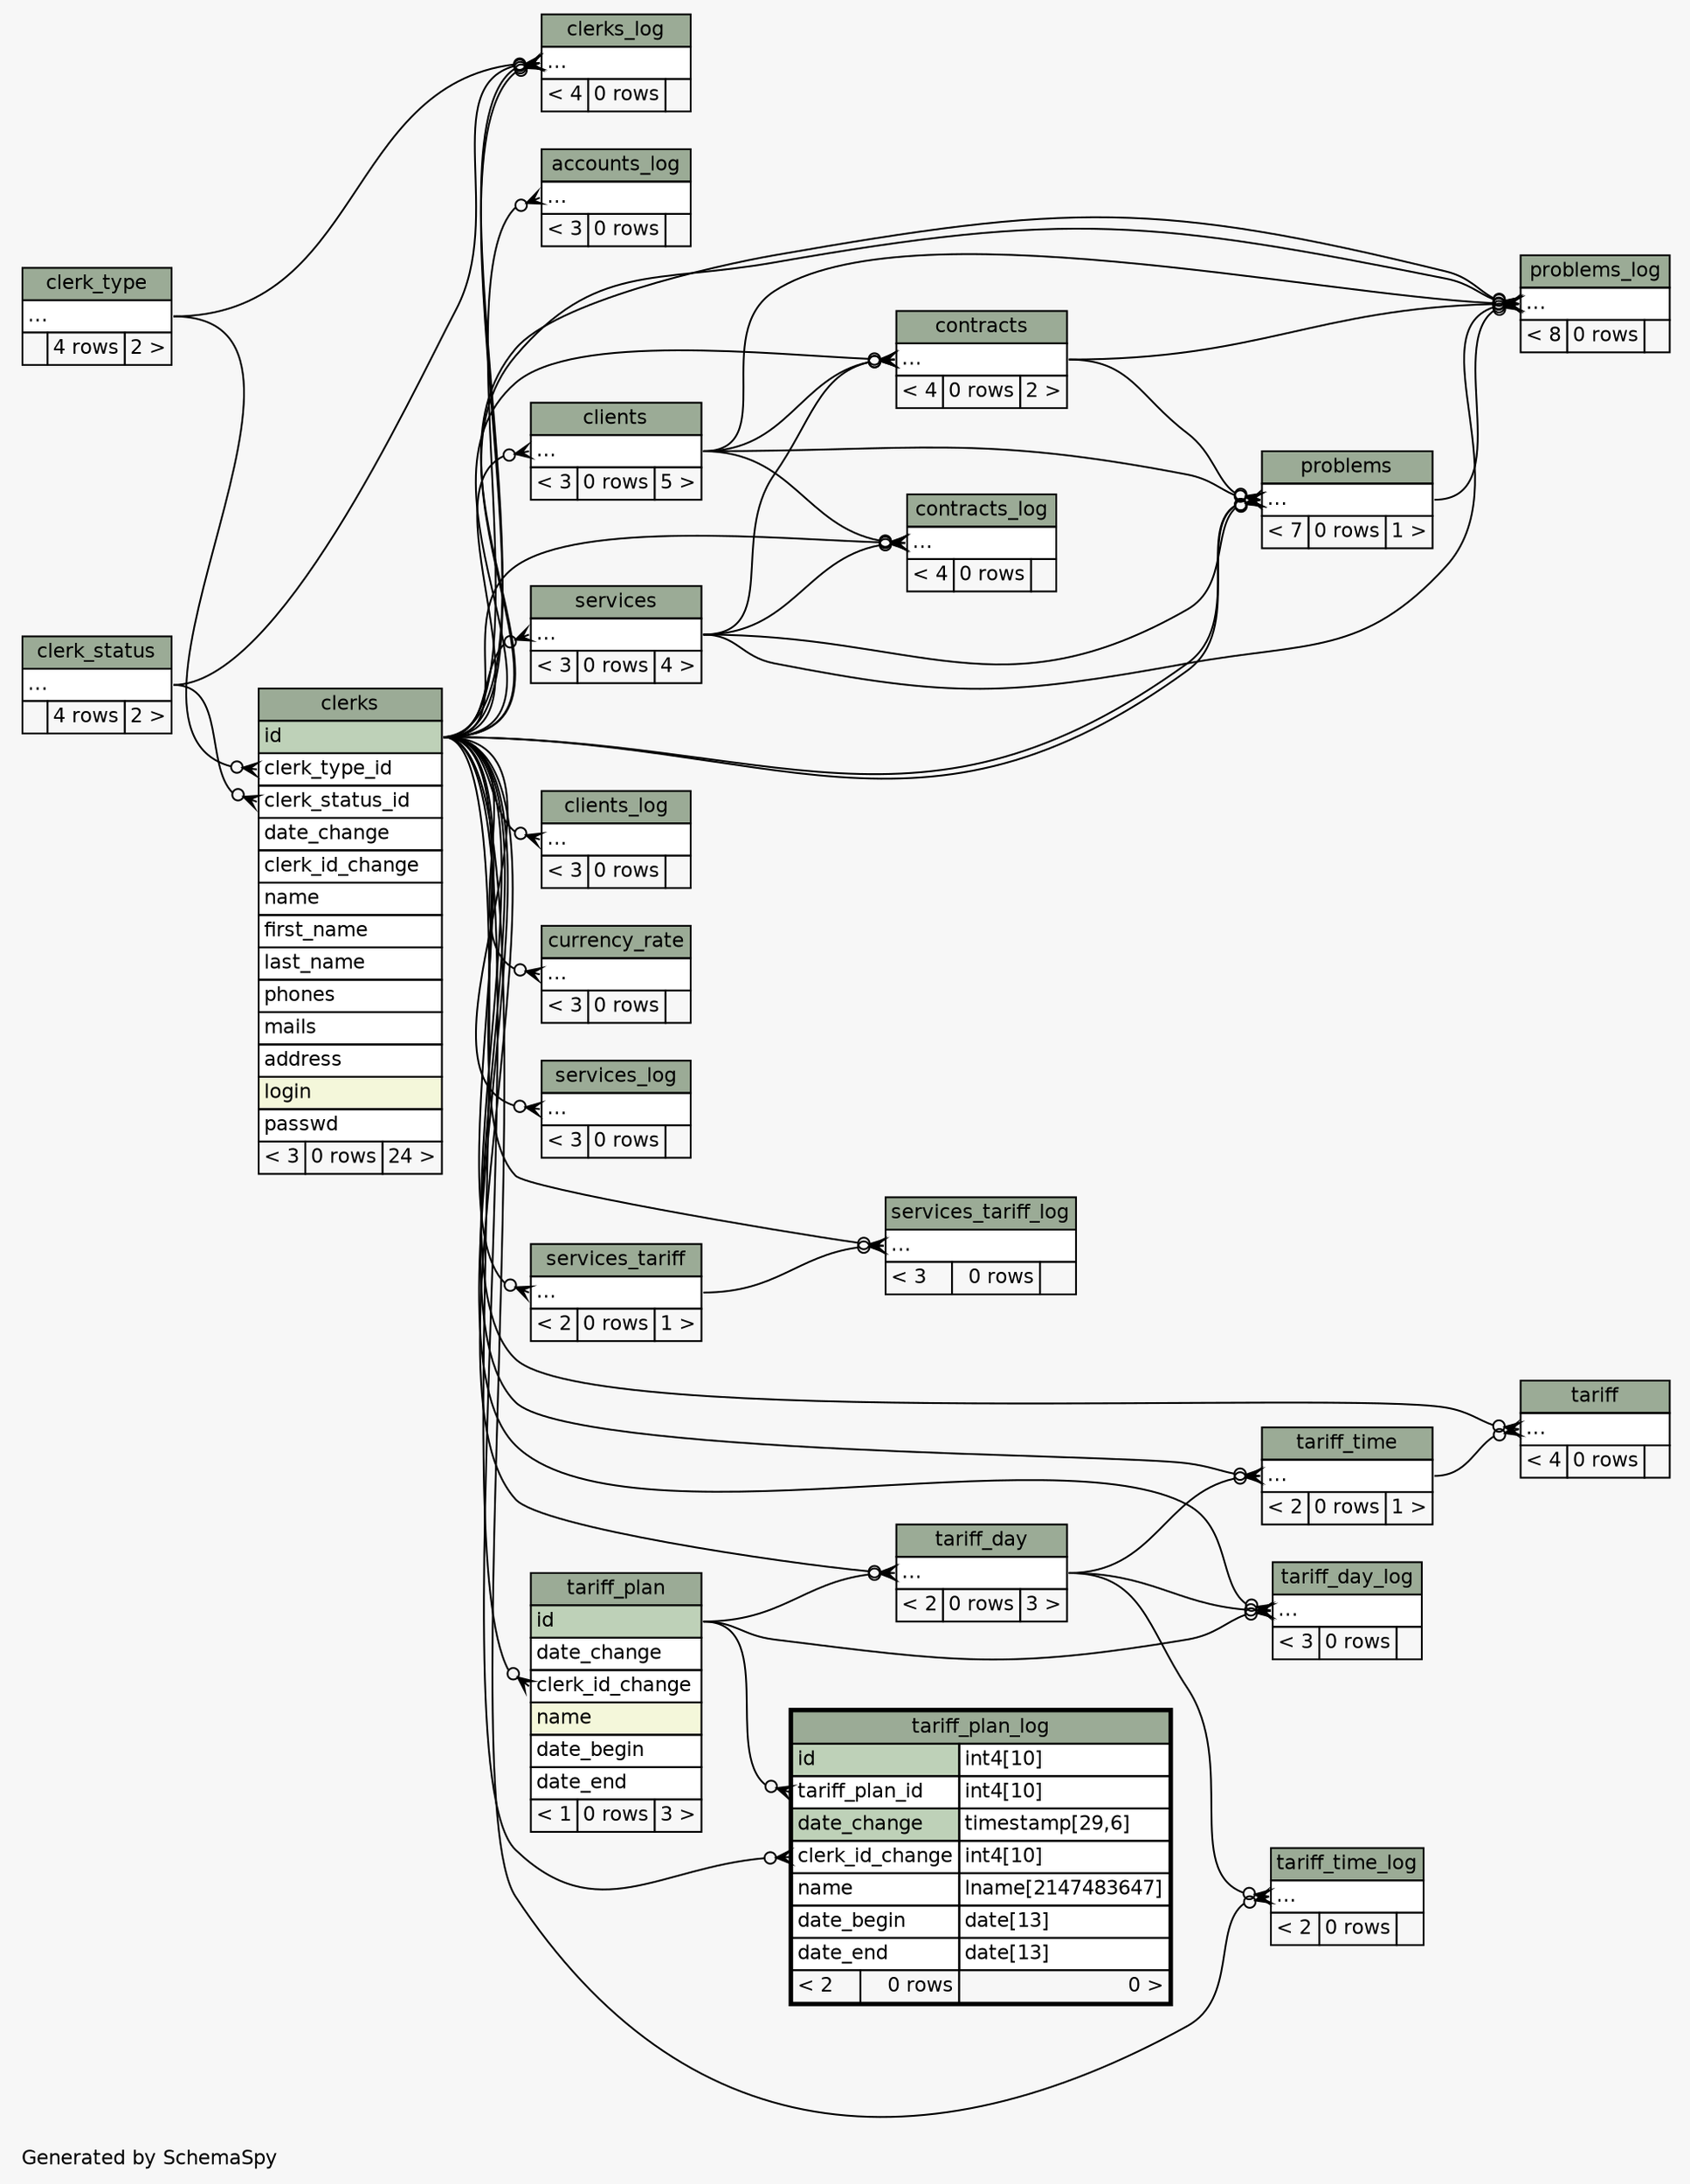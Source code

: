// dot 2.26.0 on Linux 2.6.32-358.2.1.el6.x86_64
// SchemaSpy rev 590
digraph "twoDegreesRelationshipsDiagram" {
  graph [
    rankdir="RL"
    bgcolor="#f7f7f7"
    label="\nGenerated by SchemaSpy"
    labeljust="l"
    nodesep="0.18"
    ranksep="0.46"
    fontname="Helvetica"
    fontsize="11"
  ];
  node [
    fontname="Helvetica"
    fontsize="11"
    shape="plaintext"
  ];
  edge [
    arrowsize="0.8"
  ];
  "accounts_log":"elipses":w -> "clerks":"id":e [arrowhead=none dir=back arrowtail=crowodot];
  "clerks":"clerk_status_id":w -> "clerk_status":"elipses":e [arrowhead=none dir=back arrowtail=crowodot];
  "clerks":"clerk_type_id":w -> "clerk_type":"elipses":e [arrowhead=none dir=back arrowtail=crowodot];
  "clerks_log":"elipses":w -> "clerks":"id":e [arrowhead=none dir=back arrowtail=crowodot];
  "clerks_log":"elipses":w -> "clerks":"id":e [arrowhead=none dir=back arrowtail=crowodot];
  "clerks_log":"elipses":w -> "clerk_status":"elipses":e [arrowhead=none dir=back arrowtail=crowodot];
  "clerks_log":"elipses":w -> "clerk_type":"elipses":e [arrowhead=none dir=back arrowtail=crowodot];
  "clients":"elipses":w -> "clerks":"id":e [arrowhead=none dir=back arrowtail=crowodot];
  "clients_log":"elipses":w -> "clerks":"id":e [arrowhead=none dir=back arrowtail=crowodot];
  "contracts":"elipses":w -> "clerks":"id":e [arrowhead=none dir=back arrowtail=crowodot];
  "contracts":"elipses":w -> "clients":"elipses":e [arrowhead=none dir=back arrowtail=crowodot];
  "contracts":"elipses":w -> "services":"elipses":e [arrowhead=none dir=back arrowtail=crowodot];
  "contracts_log":"elipses":w -> "clerks":"id":e [arrowhead=none dir=back arrowtail=crowodot];
  "contracts_log":"elipses":w -> "clients":"elipses":e [arrowhead=none dir=back arrowtail=crowodot];
  "contracts_log":"elipses":w -> "services":"elipses":e [arrowhead=none dir=back arrowtail=crowodot];
  "currency_rate":"elipses":w -> "clerks":"id":e [arrowhead=none dir=back arrowtail=crowodot];
  "problems":"elipses":w -> "clerks":"id":e [arrowhead=none dir=back arrowtail=crowodot];
  "problems":"elipses":w -> "clerks":"id":e [arrowhead=none dir=back arrowtail=crowodot];
  "problems":"elipses":w -> "clients":"elipses":e [arrowhead=none dir=back arrowtail=crowodot];
  "problems":"elipses":w -> "contracts":"elipses":e [arrowhead=none dir=back arrowtail=crowodot];
  "problems":"elipses":w -> "services":"elipses":e [arrowhead=none dir=back arrowtail=crowodot];
  "problems_log":"elipses":w -> "clerks":"id":e [arrowhead=none dir=back arrowtail=crowodot];
  "problems_log":"elipses":w -> "clerks":"id":e [arrowhead=none dir=back arrowtail=crowodot];
  "problems_log":"elipses":w -> "clients":"elipses":e [arrowhead=none dir=back arrowtail=crowodot];
  "problems_log":"elipses":w -> "contracts":"elipses":e [arrowhead=none dir=back arrowtail=crowodot];
  "problems_log":"elipses":w -> "problems":"elipses":e [arrowhead=none dir=back arrowtail=crowodot];
  "problems_log":"elipses":w -> "services":"elipses":e [arrowhead=none dir=back arrowtail=crowodot];
  "services":"elipses":w -> "clerks":"id":e [arrowhead=none dir=back arrowtail=crowodot];
  "services_log":"elipses":w -> "clerks":"id":e [arrowhead=none dir=back arrowtail=crowodot];
  "services_tariff":"elipses":w -> "clerks":"id":e [arrowhead=none dir=back arrowtail=crowodot];
  "services_tariff_log":"elipses":w -> "clerks":"id":e [arrowhead=none dir=back arrowtail=crowodot];
  "services_tariff_log":"elipses":w -> "services_tariff":"elipses":e [arrowhead=none dir=back arrowtail=crowodot];
  "tariff":"elipses":w -> "clerks":"id":e [arrowhead=none dir=back arrowtail=crowodot];
  "tariff":"elipses":w -> "tariff_time":"elipses":e [arrowhead=none dir=back arrowtail=crowodot];
  "tariff_day":"elipses":w -> "clerks":"id":e [arrowhead=none dir=back arrowtail=crowodot];
  "tariff_day":"elipses":w -> "tariff_plan":"id":e [arrowhead=none dir=back arrowtail=crowodot];
  "tariff_day_log":"elipses":w -> "clerks":"id":e [arrowhead=none dir=back arrowtail=crowodot];
  "tariff_day_log":"elipses":w -> "tariff_day":"elipses":e [arrowhead=none dir=back arrowtail=crowodot];
  "tariff_day_log":"elipses":w -> "tariff_plan":"id":e [arrowhead=none dir=back arrowtail=crowodot];
  "tariff_plan":"clerk_id_change":w -> "clerks":"id":e [arrowhead=none dir=back arrowtail=crowodot];
  "tariff_plan_log":"clerk_id_change":w -> "clerks":"id":e [arrowhead=none dir=back arrowtail=crowodot];
  "tariff_plan_log":"tariff_plan_id":w -> "tariff_plan":"id":e [arrowhead=none dir=back arrowtail=crowodot];
  "tariff_time":"elipses":w -> "clerks":"id":e [arrowhead=none dir=back arrowtail=crowodot];
  "tariff_time":"elipses":w -> "tariff_day":"elipses":e [arrowhead=none dir=back arrowtail=crowodot];
  "tariff_time_log":"elipses":w -> "clerks":"id":e [arrowhead=none dir=back arrowtail=crowodot];
  "tariff_time_log":"elipses":w -> "tariff_day":"elipses":e [arrowhead=none dir=back arrowtail=crowodot];
  "accounts_log" [
    label=<
    <TABLE BORDER="0" CELLBORDER="1" CELLSPACING="0" BGCOLOR="#ffffff">
      <TR><TD COLSPAN="3" BGCOLOR="#9bab96" ALIGN="CENTER">accounts_log</TD></TR>
      <TR><TD PORT="elipses" COLSPAN="3" ALIGN="LEFT">...</TD></TR>
      <TR><TD ALIGN="LEFT" BGCOLOR="#f7f7f7">&lt; 3</TD><TD ALIGN="RIGHT" BGCOLOR="#f7f7f7">0 rows</TD><TD ALIGN="RIGHT" BGCOLOR="#f7f7f7">  </TD></TR>
    </TABLE>>
    URL="accounts_log.html"
    tooltip="accounts_log"
  ];
  "clerk_status" [
    label=<
    <TABLE BORDER="0" CELLBORDER="1" CELLSPACING="0" BGCOLOR="#ffffff">
      <TR><TD COLSPAN="3" BGCOLOR="#9bab96" ALIGN="CENTER">clerk_status</TD></TR>
      <TR><TD PORT="elipses" COLSPAN="3" ALIGN="LEFT">...</TD></TR>
      <TR><TD ALIGN="LEFT" BGCOLOR="#f7f7f7">  </TD><TD ALIGN="RIGHT" BGCOLOR="#f7f7f7">4 rows</TD><TD ALIGN="RIGHT" BGCOLOR="#f7f7f7">2 &gt;</TD></TR>
    </TABLE>>
    URL="clerk_status.html"
    tooltip="clerk_status"
  ];
  "clerk_type" [
    label=<
    <TABLE BORDER="0" CELLBORDER="1" CELLSPACING="0" BGCOLOR="#ffffff">
      <TR><TD COLSPAN="3" BGCOLOR="#9bab96" ALIGN="CENTER">clerk_type</TD></TR>
      <TR><TD PORT="elipses" COLSPAN="3" ALIGN="LEFT">...</TD></TR>
      <TR><TD ALIGN="LEFT" BGCOLOR="#f7f7f7">  </TD><TD ALIGN="RIGHT" BGCOLOR="#f7f7f7">4 rows</TD><TD ALIGN="RIGHT" BGCOLOR="#f7f7f7">2 &gt;</TD></TR>
    </TABLE>>
    URL="clerk_type.html"
    tooltip="clerk_type"
  ];
  "clerks" [
    label=<
    <TABLE BORDER="0" CELLBORDER="1" CELLSPACING="0" BGCOLOR="#ffffff">
      <TR><TD COLSPAN="3" BGCOLOR="#9bab96" ALIGN="CENTER">clerks</TD></TR>
      <TR><TD PORT="id" COLSPAN="3" BGCOLOR="#bed1b8" ALIGN="LEFT">id</TD></TR>
      <TR><TD PORT="clerk_type_id" COLSPAN="3" ALIGN="LEFT">clerk_type_id</TD></TR>
      <TR><TD PORT="clerk_status_id" COLSPAN="3" ALIGN="LEFT">clerk_status_id</TD></TR>
      <TR><TD PORT="date_change" COLSPAN="3" ALIGN="LEFT">date_change</TD></TR>
      <TR><TD PORT="clerk_id_change" COLSPAN="3" ALIGN="LEFT">clerk_id_change</TD></TR>
      <TR><TD PORT="name" COLSPAN="3" ALIGN="LEFT">name</TD></TR>
      <TR><TD PORT="first_name" COLSPAN="3" ALIGN="LEFT">first_name</TD></TR>
      <TR><TD PORT="last_name" COLSPAN="3" ALIGN="LEFT">last_name</TD></TR>
      <TR><TD PORT="phones" COLSPAN="3" ALIGN="LEFT">phones</TD></TR>
      <TR><TD PORT="mails" COLSPAN="3" ALIGN="LEFT">mails</TD></TR>
      <TR><TD PORT="address" COLSPAN="3" ALIGN="LEFT">address</TD></TR>
      <TR><TD PORT="login" COLSPAN="3" BGCOLOR="#f4f7da" ALIGN="LEFT">login</TD></TR>
      <TR><TD PORT="passwd" COLSPAN="3" ALIGN="LEFT">passwd</TD></TR>
      <TR><TD ALIGN="LEFT" BGCOLOR="#f7f7f7">&lt; 3</TD><TD ALIGN="RIGHT" BGCOLOR="#f7f7f7">0 rows</TD><TD ALIGN="RIGHT" BGCOLOR="#f7f7f7">24 &gt;</TD></TR>
    </TABLE>>
    URL="clerks.html"
    tooltip="clerks"
  ];
  "clerks_log" [
    label=<
    <TABLE BORDER="0" CELLBORDER="1" CELLSPACING="0" BGCOLOR="#ffffff">
      <TR><TD COLSPAN="3" BGCOLOR="#9bab96" ALIGN="CENTER">clerks_log</TD></TR>
      <TR><TD PORT="elipses" COLSPAN="3" ALIGN="LEFT">...</TD></TR>
      <TR><TD ALIGN="LEFT" BGCOLOR="#f7f7f7">&lt; 4</TD><TD ALIGN="RIGHT" BGCOLOR="#f7f7f7">0 rows</TD><TD ALIGN="RIGHT" BGCOLOR="#f7f7f7">  </TD></TR>
    </TABLE>>
    URL="clerks_log.html"
    tooltip="clerks_log"
  ];
  "clients" [
    label=<
    <TABLE BORDER="0" CELLBORDER="1" CELLSPACING="0" BGCOLOR="#ffffff">
      <TR><TD COLSPAN="3" BGCOLOR="#9bab96" ALIGN="CENTER">clients</TD></TR>
      <TR><TD PORT="elipses" COLSPAN="3" ALIGN="LEFT">...</TD></TR>
      <TR><TD ALIGN="LEFT" BGCOLOR="#f7f7f7">&lt; 3</TD><TD ALIGN="RIGHT" BGCOLOR="#f7f7f7">0 rows</TD><TD ALIGN="RIGHT" BGCOLOR="#f7f7f7">5 &gt;</TD></TR>
    </TABLE>>
    URL="clients.html"
    tooltip="clients"
  ];
  "clients_log" [
    label=<
    <TABLE BORDER="0" CELLBORDER="1" CELLSPACING="0" BGCOLOR="#ffffff">
      <TR><TD COLSPAN="3" BGCOLOR="#9bab96" ALIGN="CENTER">clients_log</TD></TR>
      <TR><TD PORT="elipses" COLSPAN="3" ALIGN="LEFT">...</TD></TR>
      <TR><TD ALIGN="LEFT" BGCOLOR="#f7f7f7">&lt; 3</TD><TD ALIGN="RIGHT" BGCOLOR="#f7f7f7">0 rows</TD><TD ALIGN="RIGHT" BGCOLOR="#f7f7f7">  </TD></TR>
    </TABLE>>
    URL="clients_log.html"
    tooltip="clients_log"
  ];
  "contracts" [
    label=<
    <TABLE BORDER="0" CELLBORDER="1" CELLSPACING="0" BGCOLOR="#ffffff">
      <TR><TD COLSPAN="3" BGCOLOR="#9bab96" ALIGN="CENTER">contracts</TD></TR>
      <TR><TD PORT="elipses" COLSPAN="3" ALIGN="LEFT">...</TD></TR>
      <TR><TD ALIGN="LEFT" BGCOLOR="#f7f7f7">&lt; 4</TD><TD ALIGN="RIGHT" BGCOLOR="#f7f7f7">0 rows</TD><TD ALIGN="RIGHT" BGCOLOR="#f7f7f7">2 &gt;</TD></TR>
    </TABLE>>
    URL="contracts.html"
    tooltip="contracts"
  ];
  "contracts_log" [
    label=<
    <TABLE BORDER="0" CELLBORDER="1" CELLSPACING="0" BGCOLOR="#ffffff">
      <TR><TD COLSPAN="3" BGCOLOR="#9bab96" ALIGN="CENTER">contracts_log</TD></TR>
      <TR><TD PORT="elipses" COLSPAN="3" ALIGN="LEFT">...</TD></TR>
      <TR><TD ALIGN="LEFT" BGCOLOR="#f7f7f7">&lt; 4</TD><TD ALIGN="RIGHT" BGCOLOR="#f7f7f7">0 rows</TD><TD ALIGN="RIGHT" BGCOLOR="#f7f7f7">  </TD></TR>
    </TABLE>>
    URL="contracts_log.html"
    tooltip="contracts_log"
  ];
  "currency_rate" [
    label=<
    <TABLE BORDER="0" CELLBORDER="1" CELLSPACING="0" BGCOLOR="#ffffff">
      <TR><TD COLSPAN="3" BGCOLOR="#9bab96" ALIGN="CENTER">currency_rate</TD></TR>
      <TR><TD PORT="elipses" COLSPAN="3" ALIGN="LEFT">...</TD></TR>
      <TR><TD ALIGN="LEFT" BGCOLOR="#f7f7f7">&lt; 3</TD><TD ALIGN="RIGHT" BGCOLOR="#f7f7f7">0 rows</TD><TD ALIGN="RIGHT" BGCOLOR="#f7f7f7">  </TD></TR>
    </TABLE>>
    URL="currency_rate.html"
    tooltip="currency_rate"
  ];
  "problems" [
    label=<
    <TABLE BORDER="0" CELLBORDER="1" CELLSPACING="0" BGCOLOR="#ffffff">
      <TR><TD COLSPAN="3" BGCOLOR="#9bab96" ALIGN="CENTER">problems</TD></TR>
      <TR><TD PORT="elipses" COLSPAN="3" ALIGN="LEFT">...</TD></TR>
      <TR><TD ALIGN="LEFT" BGCOLOR="#f7f7f7">&lt; 7</TD><TD ALIGN="RIGHT" BGCOLOR="#f7f7f7">0 rows</TD><TD ALIGN="RIGHT" BGCOLOR="#f7f7f7">1 &gt;</TD></TR>
    </TABLE>>
    URL="problems.html"
    tooltip="problems"
  ];
  "problems_log" [
    label=<
    <TABLE BORDER="0" CELLBORDER="1" CELLSPACING="0" BGCOLOR="#ffffff">
      <TR><TD COLSPAN="3" BGCOLOR="#9bab96" ALIGN="CENTER">problems_log</TD></TR>
      <TR><TD PORT="elipses" COLSPAN="3" ALIGN="LEFT">...</TD></TR>
      <TR><TD ALIGN="LEFT" BGCOLOR="#f7f7f7">&lt; 8</TD><TD ALIGN="RIGHT" BGCOLOR="#f7f7f7">0 rows</TD><TD ALIGN="RIGHT" BGCOLOR="#f7f7f7">  </TD></TR>
    </TABLE>>
    URL="problems_log.html"
    tooltip="problems_log"
  ];
  "services" [
    label=<
    <TABLE BORDER="0" CELLBORDER="1" CELLSPACING="0" BGCOLOR="#ffffff">
      <TR><TD COLSPAN="3" BGCOLOR="#9bab96" ALIGN="CENTER">services</TD></TR>
      <TR><TD PORT="elipses" COLSPAN="3" ALIGN="LEFT">...</TD></TR>
      <TR><TD ALIGN="LEFT" BGCOLOR="#f7f7f7">&lt; 3</TD><TD ALIGN="RIGHT" BGCOLOR="#f7f7f7">0 rows</TD><TD ALIGN="RIGHT" BGCOLOR="#f7f7f7">4 &gt;</TD></TR>
    </TABLE>>
    URL="services.html"
    tooltip="services"
  ];
  "services_log" [
    label=<
    <TABLE BORDER="0" CELLBORDER="1" CELLSPACING="0" BGCOLOR="#ffffff">
      <TR><TD COLSPAN="3" BGCOLOR="#9bab96" ALIGN="CENTER">services_log</TD></TR>
      <TR><TD PORT="elipses" COLSPAN="3" ALIGN="LEFT">...</TD></TR>
      <TR><TD ALIGN="LEFT" BGCOLOR="#f7f7f7">&lt; 3</TD><TD ALIGN="RIGHT" BGCOLOR="#f7f7f7">0 rows</TD><TD ALIGN="RIGHT" BGCOLOR="#f7f7f7">  </TD></TR>
    </TABLE>>
    URL="services_log.html"
    tooltip="services_log"
  ];
  "services_tariff" [
    label=<
    <TABLE BORDER="0" CELLBORDER="1" CELLSPACING="0" BGCOLOR="#ffffff">
      <TR><TD COLSPAN="3" BGCOLOR="#9bab96" ALIGN="CENTER">services_tariff</TD></TR>
      <TR><TD PORT="elipses" COLSPAN="3" ALIGN="LEFT">...</TD></TR>
      <TR><TD ALIGN="LEFT" BGCOLOR="#f7f7f7">&lt; 2</TD><TD ALIGN="RIGHT" BGCOLOR="#f7f7f7">0 rows</TD><TD ALIGN="RIGHT" BGCOLOR="#f7f7f7">1 &gt;</TD></TR>
    </TABLE>>
    URL="services_tariff.html"
    tooltip="services_tariff"
  ];
  "services_tariff_log" [
    label=<
    <TABLE BORDER="0" CELLBORDER="1" CELLSPACING="0" BGCOLOR="#ffffff">
      <TR><TD COLSPAN="3" BGCOLOR="#9bab96" ALIGN="CENTER">services_tariff_log</TD></TR>
      <TR><TD PORT="elipses" COLSPAN="3" ALIGN="LEFT">...</TD></TR>
      <TR><TD ALIGN="LEFT" BGCOLOR="#f7f7f7">&lt; 3</TD><TD ALIGN="RIGHT" BGCOLOR="#f7f7f7">0 rows</TD><TD ALIGN="RIGHT" BGCOLOR="#f7f7f7">  </TD></TR>
    </TABLE>>
    URL="services_tariff_log.html"
    tooltip="services_tariff_log"
  ];
  "tariff" [
    label=<
    <TABLE BORDER="0" CELLBORDER="1" CELLSPACING="0" BGCOLOR="#ffffff">
      <TR><TD COLSPAN="3" BGCOLOR="#9bab96" ALIGN="CENTER">tariff</TD></TR>
      <TR><TD PORT="elipses" COLSPAN="3" ALIGN="LEFT">...</TD></TR>
      <TR><TD ALIGN="LEFT" BGCOLOR="#f7f7f7">&lt; 4</TD><TD ALIGN="RIGHT" BGCOLOR="#f7f7f7">0 rows</TD><TD ALIGN="RIGHT" BGCOLOR="#f7f7f7">  </TD></TR>
    </TABLE>>
    URL="tariff.html"
    tooltip="tariff"
  ];
  "tariff_day" [
    label=<
    <TABLE BORDER="0" CELLBORDER="1" CELLSPACING="0" BGCOLOR="#ffffff">
      <TR><TD COLSPAN="3" BGCOLOR="#9bab96" ALIGN="CENTER">tariff_day</TD></TR>
      <TR><TD PORT="elipses" COLSPAN="3" ALIGN="LEFT">...</TD></TR>
      <TR><TD ALIGN="LEFT" BGCOLOR="#f7f7f7">&lt; 2</TD><TD ALIGN="RIGHT" BGCOLOR="#f7f7f7">0 rows</TD><TD ALIGN="RIGHT" BGCOLOR="#f7f7f7">3 &gt;</TD></TR>
    </TABLE>>
    URL="tariff_day.html"
    tooltip="tariff_day"
  ];
  "tariff_day_log" [
    label=<
    <TABLE BORDER="0" CELLBORDER="1" CELLSPACING="0" BGCOLOR="#ffffff">
      <TR><TD COLSPAN="3" BGCOLOR="#9bab96" ALIGN="CENTER">tariff_day_log</TD></TR>
      <TR><TD PORT="elipses" COLSPAN="3" ALIGN="LEFT">...</TD></TR>
      <TR><TD ALIGN="LEFT" BGCOLOR="#f7f7f7">&lt; 3</TD><TD ALIGN="RIGHT" BGCOLOR="#f7f7f7">0 rows</TD><TD ALIGN="RIGHT" BGCOLOR="#f7f7f7">  </TD></TR>
    </TABLE>>
    URL="tariff_day_log.html"
    tooltip="tariff_day_log"
  ];
  "tariff_plan" [
    label=<
    <TABLE BORDER="0" CELLBORDER="1" CELLSPACING="0" BGCOLOR="#ffffff">
      <TR><TD COLSPAN="3" BGCOLOR="#9bab96" ALIGN="CENTER">tariff_plan</TD></TR>
      <TR><TD PORT="id" COLSPAN="3" BGCOLOR="#bed1b8" ALIGN="LEFT">id</TD></TR>
      <TR><TD PORT="date_change" COLSPAN="3" ALIGN="LEFT">date_change</TD></TR>
      <TR><TD PORT="clerk_id_change" COLSPAN="3" ALIGN="LEFT">clerk_id_change</TD></TR>
      <TR><TD PORT="name" COLSPAN="3" BGCOLOR="#f4f7da" ALIGN="LEFT">name</TD></TR>
      <TR><TD PORT="date_begin" COLSPAN="3" ALIGN="LEFT">date_begin</TD></TR>
      <TR><TD PORT="date_end" COLSPAN="3" ALIGN="LEFT">date_end</TD></TR>
      <TR><TD ALIGN="LEFT" BGCOLOR="#f7f7f7">&lt; 1</TD><TD ALIGN="RIGHT" BGCOLOR="#f7f7f7">0 rows</TD><TD ALIGN="RIGHT" BGCOLOR="#f7f7f7">3 &gt;</TD></TR>
    </TABLE>>
    URL="tariff_plan.html"
    tooltip="tariff_plan"
  ];
  "tariff_plan_log" [
    label=<
    <TABLE BORDER="2" CELLBORDER="1" CELLSPACING="0" BGCOLOR="#ffffff">
      <TR><TD COLSPAN="3" BGCOLOR="#9bab96" ALIGN="CENTER">tariff_plan_log</TD></TR>
      <TR><TD PORT="id" COLSPAN="2" BGCOLOR="#bed1b8" ALIGN="LEFT">id</TD><TD PORT="id.type" ALIGN="LEFT">int4[10]</TD></TR>
      <TR><TD PORT="tariff_plan_id" COLSPAN="2" ALIGN="LEFT">tariff_plan_id</TD><TD PORT="tariff_plan_id.type" ALIGN="LEFT">int4[10]</TD></TR>
      <TR><TD PORT="date_change" COLSPAN="2" BGCOLOR="#bed1b8" ALIGN="LEFT">date_change</TD><TD PORT="date_change.type" ALIGN="LEFT">timestamp[29,6]</TD></TR>
      <TR><TD PORT="clerk_id_change" COLSPAN="2" ALIGN="LEFT">clerk_id_change</TD><TD PORT="clerk_id_change.type" ALIGN="LEFT">int4[10]</TD></TR>
      <TR><TD PORT="name" COLSPAN="2" ALIGN="LEFT">name</TD><TD PORT="name.type" ALIGN="LEFT">lname[2147483647]</TD></TR>
      <TR><TD PORT="date_begin" COLSPAN="2" ALIGN="LEFT">date_begin</TD><TD PORT="date_begin.type" ALIGN="LEFT">date[13]</TD></TR>
      <TR><TD PORT="date_end" COLSPAN="2" ALIGN="LEFT">date_end</TD><TD PORT="date_end.type" ALIGN="LEFT">date[13]</TD></TR>
      <TR><TD ALIGN="LEFT" BGCOLOR="#f7f7f7">&lt; 2</TD><TD ALIGN="RIGHT" BGCOLOR="#f7f7f7">0 rows</TD><TD ALIGN="RIGHT" BGCOLOR="#f7f7f7">0 &gt;</TD></TR>
    </TABLE>>
    URL="tariff_plan_log.html"
    tooltip="tariff_plan_log"
  ];
  "tariff_time" [
    label=<
    <TABLE BORDER="0" CELLBORDER="1" CELLSPACING="0" BGCOLOR="#ffffff">
      <TR><TD COLSPAN="3" BGCOLOR="#9bab96" ALIGN="CENTER">tariff_time</TD></TR>
      <TR><TD PORT="elipses" COLSPAN="3" ALIGN="LEFT">...</TD></TR>
      <TR><TD ALIGN="LEFT" BGCOLOR="#f7f7f7">&lt; 2</TD><TD ALIGN="RIGHT" BGCOLOR="#f7f7f7">0 rows</TD><TD ALIGN="RIGHT" BGCOLOR="#f7f7f7">1 &gt;</TD></TR>
    </TABLE>>
    URL="tariff_time.html"
    tooltip="tariff_time"
  ];
  "tariff_time_log" [
    label=<
    <TABLE BORDER="0" CELLBORDER="1" CELLSPACING="0" BGCOLOR="#ffffff">
      <TR><TD COLSPAN="3" BGCOLOR="#9bab96" ALIGN="CENTER">tariff_time_log</TD></TR>
      <TR><TD PORT="elipses" COLSPAN="3" ALIGN="LEFT">...</TD></TR>
      <TR><TD ALIGN="LEFT" BGCOLOR="#f7f7f7">&lt; 2</TD><TD ALIGN="RIGHT" BGCOLOR="#f7f7f7">0 rows</TD><TD ALIGN="RIGHT" BGCOLOR="#f7f7f7">  </TD></TR>
    </TABLE>>
    URL="tariff_time_log.html"
    tooltip="tariff_time_log"
  ];
}
